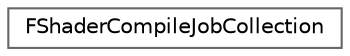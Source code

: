 digraph "Graphical Class Hierarchy"
{
 // INTERACTIVE_SVG=YES
 // LATEX_PDF_SIZE
  bgcolor="transparent";
  edge [fontname=Helvetica,fontsize=10,labelfontname=Helvetica,labelfontsize=10];
  node [fontname=Helvetica,fontsize=10,shape=box,height=0.2,width=0.4];
  rankdir="LR";
  Node0 [id="Node000000",label="FShaderCompileJobCollection",height=0.2,width=0.4,color="grey40", fillcolor="white", style="filled",URL="$df/ddc/classFShaderCompileJobCollection.html",tooltip=" "];
}
